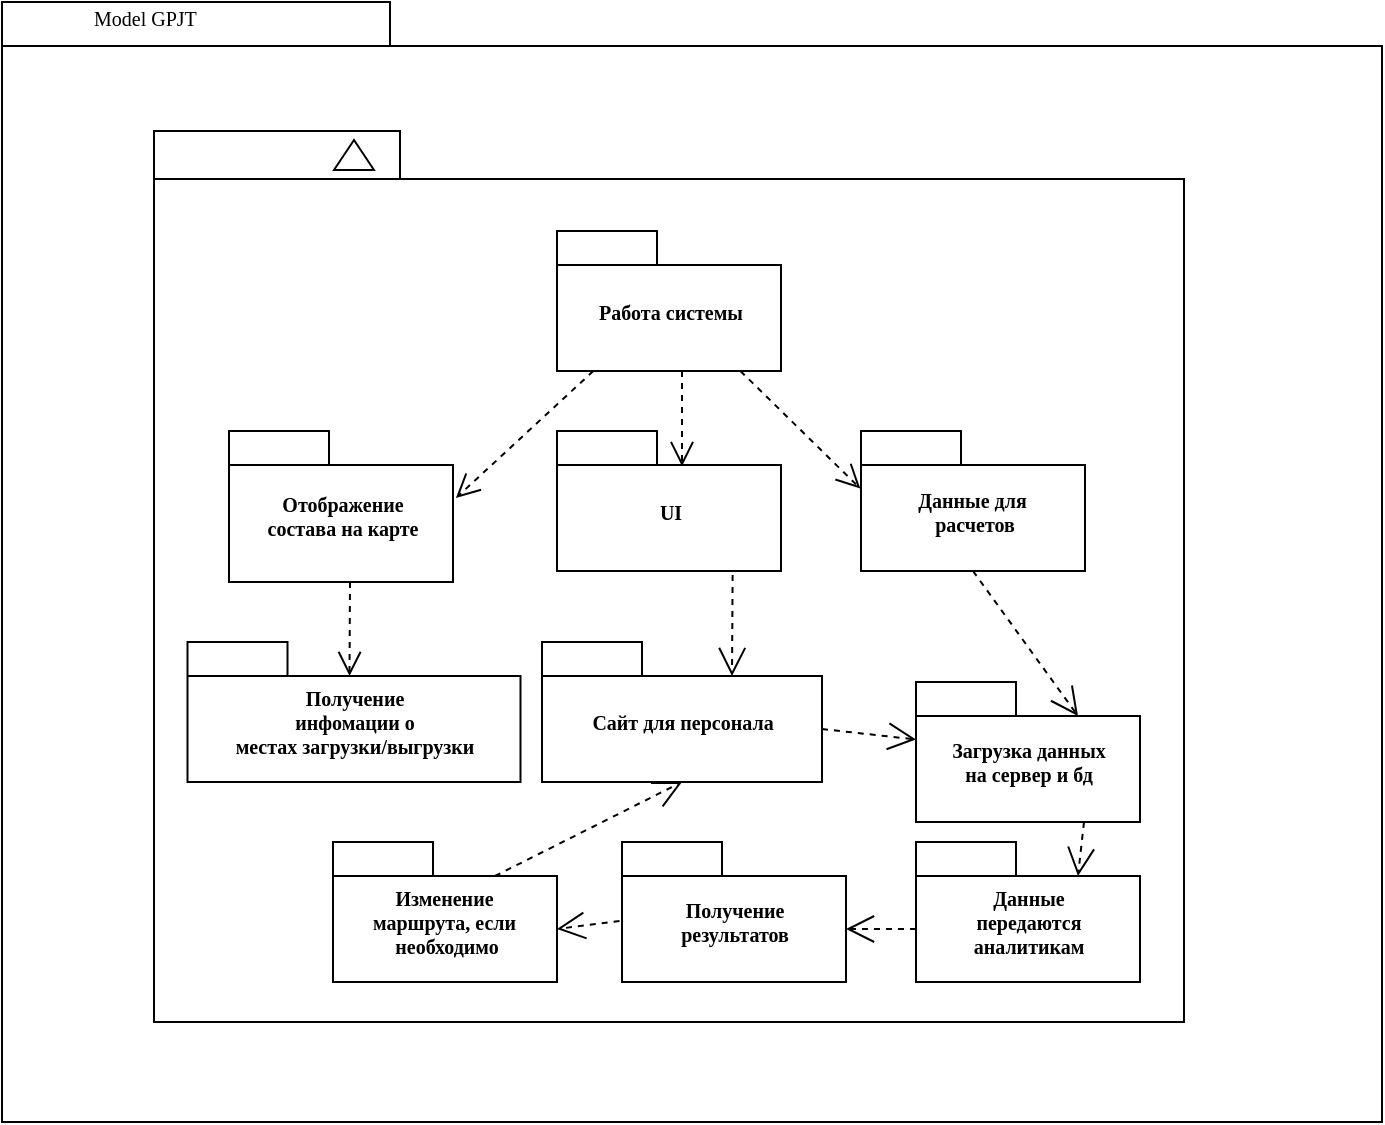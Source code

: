 <mxfile version="13.1.3"><diagram name="Page-1" id="b5b7bab2-c9e2-2cf4-8b2a-24fd1a2a6d21"><mxGraphModel dx="1154" dy="629" grid="1" gridSize="10" guides="1" tooltips="1" connect="1" arrows="1" fold="1" page="1" pageScale="1" pageWidth="827" pageHeight="1169" background="#ffffff" math="0" shadow="0"><root><mxCell id="0"/><mxCell id="1" parent="0"/><mxCell id="6e0c8c40b5770093-72" value="" style="shape=folder;fontStyle=1;spacingTop=10;tabWidth=194;tabHeight=22;tabPosition=left;html=1;rounded=0;shadow=0;comic=0;labelBackgroundColor=none;strokeWidth=1;fillColor=none;fontFamily=Verdana;fontSize=10;align=center;" parent="1" vertex="1"><mxGeometry x="370" y="410" width="690" height="560" as="geometry"/></mxCell><mxCell id="6e0c8c40b5770093-33" value="" style="shape=folder;fontStyle=1;spacingTop=10;tabWidth=123;tabHeight=24;tabPosition=left;html=1;rounded=0;shadow=0;comic=0;labelBackgroundColor=none;strokeColor=#000000;strokeWidth=1;fillColor=#ffffff;fontFamily=Verdana;fontSize=10;fontColor=#000000;align=center;" parent="1" vertex="1"><mxGeometry x="446" y="474.5" width="515" height="445.5" as="geometry"/></mxCell><mxCell id="6e0c8c40b5770093-64" style="edgeStyle=elbowEdgeStyle;rounded=0;html=1;entryX=0.559;entryY=0.251;entryPerimeter=0;dashed=1;labelBackgroundColor=none;startFill=0;endArrow=open;endFill=0;endSize=10;fontFamily=Verdana;fontSize=10;" parent="1" source="6e0c8c40b5770093-42" target="6e0c8c40b5770093-44" edge="1"><mxGeometry relative="1" as="geometry"/></mxCell><mxCell id="6e0c8c40b5770093-65" style="edgeStyle=none;rounded=0;html=1;dashed=1;labelBackgroundColor=none;startFill=0;endArrow=open;endFill=0;endSize=10;fontFamily=Verdana;fontSize=10;entryX=-0.003;entryY=0.411;entryPerimeter=0;" parent="1" source="6e0c8c40b5770093-42" target="6e0c8c40b5770093-45" edge="1"><mxGeometry relative="1" as="geometry"/></mxCell><mxCell id="6e0c8c40b5770093-66" style="edgeStyle=none;rounded=0;html=1;dashed=1;labelBackgroundColor=none;startFill=0;endArrow=open;endFill=0;endSize=10;fontFamily=Verdana;fontSize=10;entryX=1.013;entryY=0.444;entryPerimeter=0;" parent="1" source="6e0c8c40b5770093-42" target="6e0c8c40b5770093-43" edge="1"><mxGeometry relative="1" as="geometry"/></mxCell><mxCell id="6e0c8c40b5770093-42" value="Работа системы" style="shape=folder;fontStyle=1;spacingTop=10;tabWidth=50;tabHeight=17;tabPosition=left;html=1;rounded=0;shadow=0;comic=0;labelBackgroundColor=none;strokeColor=#000000;strokeWidth=1;fillColor=#ffffff;fontFamily=Verdana;fontSize=10;fontColor=#000000;align=center;" parent="1" vertex="1"><mxGeometry x="647.5" y="524.5" width="112" height="70" as="geometry"/></mxCell><mxCell id="6e0c8c40b5770093-43" value="Отображение &lt;br&gt;состава на карте" style="shape=folder;fontStyle=1;spacingTop=10;tabWidth=50;tabHeight=17;tabPosition=left;html=1;rounded=0;shadow=0;comic=0;labelBackgroundColor=none;strokeColor=#000000;strokeWidth=1;fillColor=#ffffff;fontFamily=Verdana;fontSize=10;fontColor=#000000;align=center;" parent="1" vertex="1"><mxGeometry x="483.5" y="624.5" width="112" height="75.5" as="geometry"/></mxCell><mxCell id="6e0c8c40b5770093-44" value="UI" style="shape=folder;fontStyle=1;spacingTop=10;tabWidth=50;tabHeight=17;tabPosition=left;html=1;rounded=0;shadow=0;comic=0;labelBackgroundColor=none;strokeColor=#000000;strokeWidth=1;fillColor=#ffffff;fontFamily=Verdana;fontSize=10;fontColor=#000000;align=center;" parent="1" vertex="1"><mxGeometry x="647.5" y="624.5" width="112" height="70" as="geometry"/></mxCell><mxCell id="6e0c8c40b5770093-45" value="Данные для&amp;nbsp;&lt;br&gt;расчетов" style="shape=folder;fontStyle=1;spacingTop=10;tabWidth=50;tabHeight=17;tabPosition=left;html=1;rounded=0;shadow=0;comic=0;labelBackgroundColor=none;strokeColor=#000000;strokeWidth=1;fillColor=#ffffff;fontFamily=Verdana;fontSize=10;fontColor=#000000;align=center;" parent="1" vertex="1"><mxGeometry x="799.5" y="624.5" width="112" height="70" as="geometry"/></mxCell><mxCell id="6e0c8c40b5770093-51" value="" style="triangle;whiteSpace=wrap;html=1;rounded=0;shadow=0;comic=0;labelBackgroundColor=none;strokeColor=#000000;strokeWidth=1;fillColor=#ffffff;fontFamily=Verdana;fontSize=10;fontColor=#000000;align=center;rotation=-90;" parent="1" vertex="1"><mxGeometry x="538.5" y="476.5" width="15" height="20" as="geometry"/></mxCell><mxCell id="6e0c8c40b5770093-73" value="Model GPJT" style="text;html=1;align=left;verticalAlign=top;spacingTop=-4;fontSize=10;fontFamily=Verdana" parent="1" vertex="1"><mxGeometry x="414" y="410" width="130" height="20" as="geometry"/></mxCell><mxCell id="NuKVeNSvLhOn4-3IAo7y-3" value="Получение &lt;br&gt;инфомации о &lt;br&gt;местах загрузки/выгрузки" style="shape=folder;fontStyle=1;spacingTop=10;tabWidth=50;tabHeight=17;tabPosition=left;html=1;rounded=0;shadow=0;comic=0;labelBackgroundColor=none;strokeColor=#000000;strokeWidth=1;fillColor=#ffffff;fontFamily=Verdana;fontSize=10;fontColor=#000000;align=center;" vertex="1" parent="1"><mxGeometry x="462.75" y="730" width="166.5" height="70" as="geometry"/></mxCell><mxCell id="NuKVeNSvLhOn4-3IAo7y-5" style="edgeStyle=none;rounded=0;html=1;dashed=1;labelBackgroundColor=none;startFill=0;endArrow=open;endFill=0;endSize=10;fontFamily=Verdana;fontSize=10;entryX=0;entryY=0;entryPerimeter=0;entryDx=81;entryDy=17;" edge="1" parent="1" target="NuKVeNSvLhOn4-3IAo7y-3"><mxGeometry relative="1" as="geometry"><mxPoint x="544.0" y="700" as="sourcePoint"/><mxPoint x="475.306" y="763.522" as="targetPoint"/></mxGeometry></mxCell><mxCell id="NuKVeNSvLhOn4-3IAo7y-6" value="Сайт для персонала" style="shape=folder;fontStyle=1;spacingTop=10;tabWidth=50;tabHeight=17;tabPosition=left;html=1;rounded=0;shadow=0;comic=0;labelBackgroundColor=none;strokeColor=#000000;strokeWidth=1;fillColor=#ffffff;fontFamily=Verdana;fontSize=10;fontColor=#000000;align=center;" vertex="1" parent="1"><mxGeometry x="640" y="730" width="140" height="70" as="geometry"/></mxCell><mxCell id="NuKVeNSvLhOn4-3IAo7y-9" value="" style="endArrow=open;endSize=12;dashed=1;html=1;exitX=0.784;exitY=1.028;exitDx=0;exitDy=0;exitPerimeter=0;entryX=0;entryY=0;entryDx=95;entryDy=17;entryPerimeter=0;" edge="1" parent="1" source="6e0c8c40b5770093-44" target="NuKVeNSvLhOn4-3IAo7y-6"><mxGeometry width="160" relative="1" as="geometry"><mxPoint x="570" y="670" as="sourcePoint"/><mxPoint x="730" y="670" as="targetPoint"/></mxGeometry></mxCell><mxCell id="NuKVeNSvLhOn4-3IAo7y-10" value="Загрузка данных&lt;br&gt;на сервер и бд" style="shape=folder;fontStyle=1;spacingTop=10;tabWidth=50;tabHeight=17;tabPosition=left;html=1;rounded=0;shadow=0;comic=0;labelBackgroundColor=none;strokeColor=#000000;strokeWidth=1;fillColor=#ffffff;fontFamily=Verdana;fontSize=10;fontColor=#000000;align=center;" vertex="1" parent="1"><mxGeometry x="827" y="750" width="112" height="70" as="geometry"/></mxCell><mxCell id="NuKVeNSvLhOn4-3IAo7y-11" value="" style="endArrow=open;endSize=12;dashed=1;html=1;exitX=0;exitY=0;exitDx=140;exitDy=43.5;exitPerimeter=0;" edge="1" parent="1" source="NuKVeNSvLhOn4-3IAo7y-6" target="NuKVeNSvLhOn4-3IAo7y-10"><mxGeometry width="160" relative="1" as="geometry"><mxPoint x="650" y="720" as="sourcePoint"/><mxPoint x="810" y="720" as="targetPoint"/></mxGeometry></mxCell><mxCell id="NuKVeNSvLhOn4-3IAo7y-12" value="" style="endArrow=open;endSize=12;dashed=1;html=1;exitX=0.5;exitY=1;exitDx=0;exitDy=0;exitPerimeter=0;entryX=0;entryY=0;entryDx=81;entryDy=17;entryPerimeter=0;" edge="1" parent="1" source="6e0c8c40b5770093-45" target="NuKVeNSvLhOn4-3IAo7y-10"><mxGeometry width="160" relative="1" as="geometry"><mxPoint x="650" y="720" as="sourcePoint"/><mxPoint x="810" y="720" as="targetPoint"/></mxGeometry></mxCell><mxCell id="NuKVeNSvLhOn4-3IAo7y-13" value="Данные &lt;br&gt;передаются &lt;br&gt;аналитикам" style="shape=folder;fontStyle=1;spacingTop=10;tabWidth=50;tabHeight=17;tabPosition=left;html=1;rounded=0;shadow=0;comic=0;labelBackgroundColor=none;strokeColor=#000000;strokeWidth=1;fillColor=#ffffff;fontFamily=Verdana;fontSize=10;fontColor=#000000;align=center;" vertex="1" parent="1"><mxGeometry x="827" y="830" width="112" height="70" as="geometry"/></mxCell><mxCell id="NuKVeNSvLhOn4-3IAo7y-14" value="" style="endArrow=open;endSize=12;dashed=1;html=1;exitX=0.75;exitY=1;exitDx=0;exitDy=0;exitPerimeter=0;entryX=0;entryY=0;entryDx=81;entryDy=17;entryPerimeter=0;" edge="1" parent="1" source="NuKVeNSvLhOn4-3IAo7y-10" target="NuKVeNSvLhOn4-3IAo7y-13"><mxGeometry width="160" relative="1" as="geometry"><mxPoint x="650" y="780" as="sourcePoint"/><mxPoint x="810" y="780" as="targetPoint"/></mxGeometry></mxCell><mxCell id="NuKVeNSvLhOn4-3IAo7y-15" value="Получение &lt;br&gt;результатов" style="shape=folder;fontStyle=1;spacingTop=10;tabWidth=50;tabHeight=17;tabPosition=left;html=1;rounded=0;shadow=0;comic=0;labelBackgroundColor=none;strokeColor=#000000;strokeWidth=1;fillColor=#ffffff;fontFamily=Verdana;fontSize=10;fontColor=#000000;align=center;" vertex="1" parent="1"><mxGeometry x="680" y="830" width="112" height="70" as="geometry"/></mxCell><mxCell id="NuKVeNSvLhOn4-3IAo7y-16" value="" style="endArrow=open;endSize=12;dashed=1;html=1;entryX=0;entryY=0;entryDx=112;entryDy=43.5;entryPerimeter=0;exitX=0;exitY=0;exitDx=0;exitDy=43.5;exitPerimeter=0;" edge="1" parent="1" source="NuKVeNSvLhOn4-3IAo7y-13" target="NuKVeNSvLhOn4-3IAo7y-15"><mxGeometry width="160" relative="1" as="geometry"><mxPoint x="650" y="780" as="sourcePoint"/><mxPoint x="810" y="780" as="targetPoint"/></mxGeometry></mxCell><mxCell id="NuKVeNSvLhOn4-3IAo7y-17" value="Изменение&amp;nbsp;&lt;br&gt;маршрута, если&amp;nbsp;&lt;br&gt;необходимо" style="shape=folder;fontStyle=1;spacingTop=10;tabWidth=50;tabHeight=17;tabPosition=left;html=1;rounded=0;shadow=0;comic=0;labelBackgroundColor=none;strokeColor=#000000;strokeWidth=1;fillColor=#ffffff;fontFamily=Verdana;fontSize=10;fontColor=#000000;align=center;" vertex="1" parent="1"><mxGeometry x="535.5" y="830" width="112" height="70" as="geometry"/></mxCell><mxCell id="NuKVeNSvLhOn4-3IAo7y-18" value="" style="endArrow=open;endSize=12;dashed=1;html=1;exitX=-0.011;exitY=0.565;exitDx=0;exitDy=0;exitPerimeter=0;entryX=0;entryY=0;entryDx=112;entryDy=43.5;entryPerimeter=0;" edge="1" parent="1" source="NuKVeNSvLhOn4-3IAo7y-15" target="NuKVeNSvLhOn4-3IAo7y-17"><mxGeometry width="160" relative="1" as="geometry"><mxPoint x="650" y="780" as="sourcePoint"/><mxPoint x="810" y="780" as="targetPoint"/></mxGeometry></mxCell><mxCell id="NuKVeNSvLhOn4-3IAo7y-19" value="" style="endArrow=open;endSize=12;dashed=1;html=1;entryX=0.5;entryY=1;entryDx=0;entryDy=0;entryPerimeter=0;exitX=0;exitY=0;exitDx=81;exitDy=17;exitPerimeter=0;" edge="1" parent="1" source="NuKVeNSvLhOn4-3IAo7y-17" target="NuKVeNSvLhOn4-3IAo7y-6"><mxGeometry width="160" relative="1" as="geometry"><mxPoint x="660" y="680" as="sourcePoint"/><mxPoint x="820" y="680" as="targetPoint"/></mxGeometry></mxCell></root></mxGraphModel></diagram></mxfile>